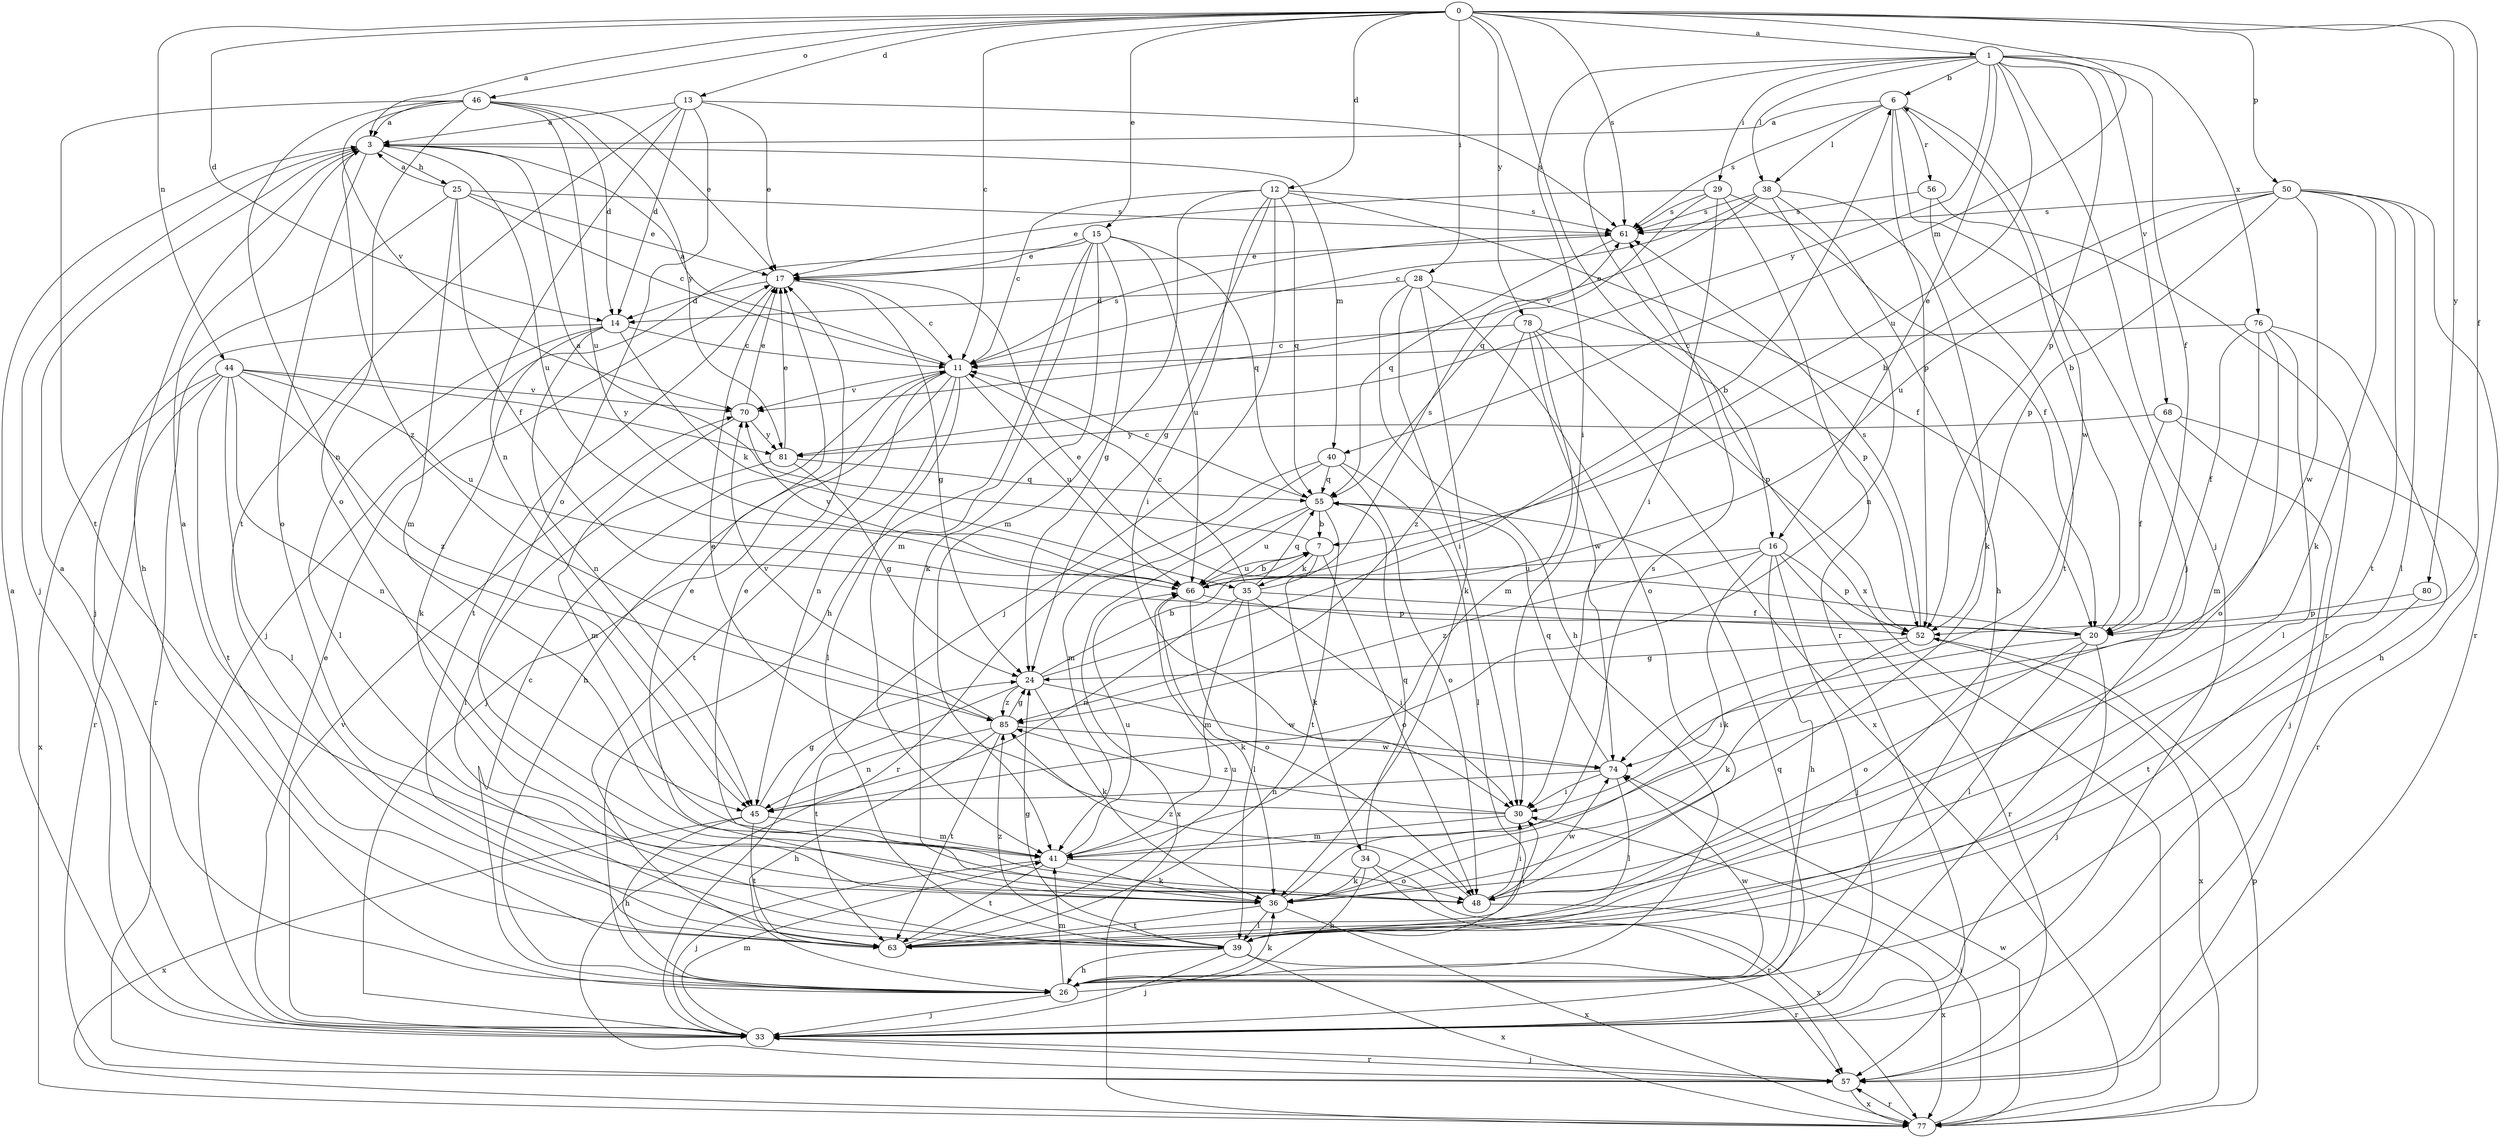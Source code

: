 strict digraph  {
0;
1;
3;
6;
7;
11;
12;
13;
14;
15;
16;
17;
20;
24;
25;
26;
28;
29;
30;
33;
34;
35;
36;
38;
39;
40;
41;
44;
45;
46;
48;
50;
52;
55;
56;
57;
61;
63;
66;
68;
70;
74;
76;
77;
78;
80;
81;
85;
0 -> 1  [label=a];
0 -> 3  [label=a];
0 -> 11  [label=c];
0 -> 12  [label=d];
0 -> 13  [label=d];
0 -> 14  [label=d];
0 -> 15  [label=e];
0 -> 16  [label=e];
0 -> 20  [label=f];
0 -> 28  [label=i];
0 -> 40  [label=m];
0 -> 44  [label=n];
0 -> 46  [label=o];
0 -> 50  [label=p];
0 -> 61  [label=s];
0 -> 78  [label=y];
0 -> 80  [label=y];
1 -> 6  [label=b];
1 -> 16  [label=e];
1 -> 20  [label=f];
1 -> 29  [label=i];
1 -> 30  [label=i];
1 -> 33  [label=j];
1 -> 38  [label=l];
1 -> 52  [label=p];
1 -> 66  [label=u];
1 -> 68  [label=v];
1 -> 76  [label=x];
1 -> 77  [label=x];
1 -> 81  [label=y];
3 -> 25  [label=h];
3 -> 26  [label=h];
3 -> 33  [label=j];
3 -> 40  [label=m];
3 -> 48  [label=o];
3 -> 66  [label=u];
3 -> 85  [label=z];
6 -> 3  [label=a];
6 -> 33  [label=j];
6 -> 38  [label=l];
6 -> 52  [label=p];
6 -> 56  [label=r];
6 -> 61  [label=s];
6 -> 74  [label=w];
7 -> 3  [label=a];
7 -> 34  [label=k];
7 -> 35  [label=k];
7 -> 48  [label=o];
7 -> 66  [label=u];
11 -> 3  [label=a];
11 -> 26  [label=h];
11 -> 33  [label=j];
11 -> 39  [label=l];
11 -> 45  [label=n];
11 -> 61  [label=s];
11 -> 63  [label=t];
11 -> 66  [label=u];
11 -> 70  [label=v];
12 -> 11  [label=c];
12 -> 20  [label=f];
12 -> 24  [label=g];
12 -> 30  [label=i];
12 -> 33  [label=j];
12 -> 41  [label=m];
12 -> 55  [label=q];
12 -> 61  [label=s];
13 -> 3  [label=a];
13 -> 14  [label=d];
13 -> 17  [label=e];
13 -> 45  [label=n];
13 -> 48  [label=o];
13 -> 61  [label=s];
13 -> 63  [label=t];
14 -> 11  [label=c];
14 -> 35  [label=k];
14 -> 36  [label=k];
14 -> 39  [label=l];
14 -> 45  [label=n];
14 -> 57  [label=r];
15 -> 17  [label=e];
15 -> 24  [label=g];
15 -> 26  [label=h];
15 -> 33  [label=j];
15 -> 36  [label=k];
15 -> 41  [label=m];
15 -> 55  [label=q];
15 -> 66  [label=u];
16 -> 26  [label=h];
16 -> 33  [label=j];
16 -> 36  [label=k];
16 -> 52  [label=p];
16 -> 57  [label=r];
16 -> 66  [label=u];
16 -> 85  [label=z];
17 -> 11  [label=c];
17 -> 14  [label=d];
17 -> 24  [label=g];
17 -> 63  [label=t];
20 -> 6  [label=b];
20 -> 17  [label=e];
20 -> 30  [label=i];
20 -> 33  [label=j];
20 -> 39  [label=l];
20 -> 48  [label=o];
24 -> 6  [label=b];
24 -> 7  [label=b];
24 -> 36  [label=k];
24 -> 63  [label=t];
24 -> 74  [label=w];
24 -> 85  [label=z];
25 -> 3  [label=a];
25 -> 11  [label=c];
25 -> 17  [label=e];
25 -> 20  [label=f];
25 -> 33  [label=j];
25 -> 41  [label=m];
25 -> 61  [label=s];
26 -> 3  [label=a];
26 -> 11  [label=c];
26 -> 33  [label=j];
26 -> 36  [label=k];
26 -> 41  [label=m];
26 -> 74  [label=w];
28 -> 14  [label=d];
28 -> 26  [label=h];
28 -> 30  [label=i];
28 -> 36  [label=k];
28 -> 48  [label=o];
28 -> 52  [label=p];
29 -> 17  [label=e];
29 -> 20  [label=f];
29 -> 30  [label=i];
29 -> 55  [label=q];
29 -> 57  [label=r];
29 -> 61  [label=s];
30 -> 17  [label=e];
30 -> 41  [label=m];
30 -> 85  [label=z];
33 -> 3  [label=a];
33 -> 17  [label=e];
33 -> 41  [label=m];
33 -> 55  [label=q];
33 -> 57  [label=r];
33 -> 70  [label=v];
34 -> 26  [label=h];
34 -> 36  [label=k];
34 -> 55  [label=q];
34 -> 57  [label=r];
34 -> 77  [label=x];
35 -> 11  [label=c];
35 -> 20  [label=f];
35 -> 30  [label=i];
35 -> 39  [label=l];
35 -> 41  [label=m];
35 -> 45  [label=n];
35 -> 55  [label=q];
35 -> 61  [label=s];
36 -> 3  [label=a];
36 -> 17  [label=e];
36 -> 39  [label=l];
36 -> 61  [label=s];
36 -> 63  [label=t];
36 -> 77  [label=x];
38 -> 11  [label=c];
38 -> 26  [label=h];
38 -> 36  [label=k];
38 -> 45  [label=n];
38 -> 61  [label=s];
38 -> 70  [label=v];
39 -> 24  [label=g];
39 -> 26  [label=h];
39 -> 33  [label=j];
39 -> 57  [label=r];
39 -> 77  [label=x];
39 -> 85  [label=z];
40 -> 39  [label=l];
40 -> 41  [label=m];
40 -> 48  [label=o];
40 -> 55  [label=q];
40 -> 57  [label=r];
41 -> 33  [label=j];
41 -> 36  [label=k];
41 -> 48  [label=o];
41 -> 63  [label=t];
41 -> 66  [label=u];
44 -> 39  [label=l];
44 -> 45  [label=n];
44 -> 57  [label=r];
44 -> 63  [label=t];
44 -> 66  [label=u];
44 -> 70  [label=v];
44 -> 77  [label=x];
44 -> 81  [label=y];
44 -> 85  [label=z];
45 -> 24  [label=g];
45 -> 26  [label=h];
45 -> 41  [label=m];
45 -> 63  [label=t];
45 -> 77  [label=x];
46 -> 3  [label=a];
46 -> 14  [label=d];
46 -> 17  [label=e];
46 -> 45  [label=n];
46 -> 48  [label=o];
46 -> 63  [label=t];
46 -> 66  [label=u];
46 -> 70  [label=v];
46 -> 81  [label=y];
48 -> 17  [label=e];
48 -> 30  [label=i];
48 -> 74  [label=w];
48 -> 77  [label=x];
48 -> 85  [label=z];
50 -> 7  [label=b];
50 -> 36  [label=k];
50 -> 39  [label=l];
50 -> 52  [label=p];
50 -> 57  [label=r];
50 -> 61  [label=s];
50 -> 63  [label=t];
50 -> 66  [label=u];
50 -> 74  [label=w];
52 -> 24  [label=g];
52 -> 36  [label=k];
52 -> 61  [label=s];
52 -> 77  [label=x];
55 -> 7  [label=b];
55 -> 11  [label=c];
55 -> 63  [label=t];
55 -> 66  [label=u];
55 -> 77  [label=x];
56 -> 57  [label=r];
56 -> 61  [label=s];
56 -> 63  [label=t];
57 -> 33  [label=j];
57 -> 77  [label=x];
61 -> 17  [label=e];
61 -> 55  [label=q];
63 -> 30  [label=i];
63 -> 66  [label=u];
66 -> 7  [label=b];
66 -> 36  [label=k];
66 -> 48  [label=o];
66 -> 52  [label=p];
66 -> 70  [label=v];
68 -> 20  [label=f];
68 -> 33  [label=j];
68 -> 57  [label=r];
68 -> 81  [label=y];
70 -> 17  [label=e];
70 -> 41  [label=m];
70 -> 81  [label=y];
74 -> 30  [label=i];
74 -> 39  [label=l];
74 -> 45  [label=n];
74 -> 55  [label=q];
76 -> 11  [label=c];
76 -> 20  [label=f];
76 -> 26  [label=h];
76 -> 39  [label=l];
76 -> 41  [label=m];
76 -> 48  [label=o];
77 -> 30  [label=i];
77 -> 52  [label=p];
77 -> 57  [label=r];
77 -> 74  [label=w];
78 -> 11  [label=c];
78 -> 41  [label=m];
78 -> 52  [label=p];
78 -> 74  [label=w];
78 -> 77  [label=x];
78 -> 85  [label=z];
80 -> 52  [label=p];
80 -> 63  [label=t];
81 -> 17  [label=e];
81 -> 24  [label=g];
81 -> 39  [label=l];
81 -> 55  [label=q];
85 -> 24  [label=g];
85 -> 26  [label=h];
85 -> 45  [label=n];
85 -> 63  [label=t];
85 -> 70  [label=v];
85 -> 74  [label=w];
}
